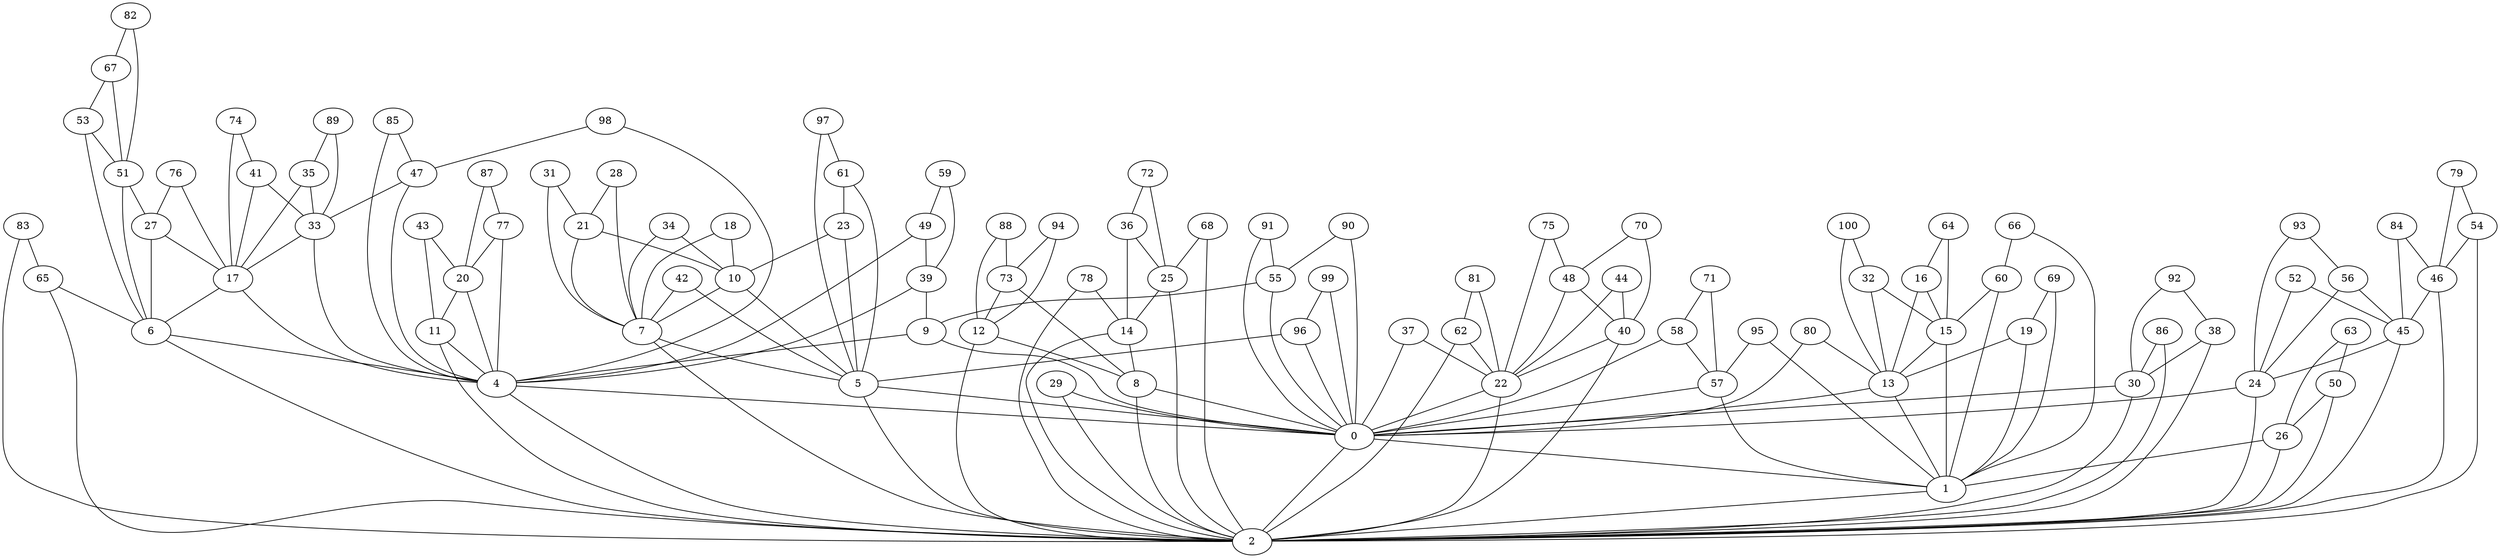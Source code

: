 strict graph G {
0;
1;
2;
4;
5;
6;
7;
8;
9;
10;
11;
12;
13;
14;
15;
16;
17;
18;
19;
20;
21;
22;
23;
24;
25;
26;
27;
28;
29;
30;
31;
32;
33;
34;
35;
36;
37;
38;
39;
40;
41;
42;
43;
44;
45;
46;
47;
48;
49;
50;
51;
52;
53;
54;
55;
56;
57;
58;
59;
60;
61;
62;
63;
64;
65;
66;
67;
68;
69;
70;
71;
72;
73;
74;
75;
76;
77;
78;
79;
80;
81;
82;
83;
84;
85;
86;
87;
88;
89;
90;
91;
92;
93;
94;
95;
96;
97;
98;
99;
100;
23 -- 10;
59 -- 39;
31 -- 7;
56 -- 24;
51 -- 27;
36 -- 25;
1 -- 2;
28 -- 21;
16 -- 15;
12 -- 2;
55 -- 9;
39 -- 9;
66 -- 1;
76 -- 27;
40 -- 2;
45 -- 2;
43 -- 20;
87 -- 77;
57 -- 0;
7 -- 5;
77 -- 20;
18 -- 7;
83 -- 2;
6 -- 4;
27 -- 6;
50 -- 26;
30 -- 0;
59 -- 49;
65 -- 6;
79 -- 46;
47 -- 4;
15 -- 13;
67 -- 53;
25 -- 14;
44 -- 22;
50 -- 2;
26 -- 2;
38 -- 2;
32 -- 13;
48 -- 22;
17 -- 6;
91 -- 0;
84 -- 45;
10 -- 7;
35 -- 33;
38 -- 30;
96 -- 5;
81 -- 62;
75 -- 48;
43 -- 11;
8 -- 2;
79 -- 54;
93 -- 56;
83 -- 65;
21 -- 10;
77 -- 4;
62 -- 22;
88 -- 73;
19 -- 1;
40 -- 22;
4 -- 2;
42 -- 5;
46 -- 45;
47 -- 33;
56 -- 45;
70 -- 48;
22 -- 0;
73 -- 8;
85 -- 4;
24 -- 0;
41 -- 17;
6 -- 2;
62 -- 2;
33 -- 17;
80 -- 0;
23 -- 5;
29 -- 2;
98 -- 47;
72 -- 36;
35 -- 17;
53 -- 6;
73 -- 12;
5 -- 0;
49 -- 4;
48 -- 40;
42 -- 7;
86 -- 30;
25 -- 2;
90 -- 55;
27 -- 17;
60 -- 15;
37 -- 0;
54 -- 46;
11 -- 2;
99 -- 0;
52 -- 24;
49 -- 39;
16 -- 13;
15 -- 1;
71 -- 58;
11 -- 4;
36 -- 14;
41 -- 33;
99 -- 96;
57 -- 1;
60 -- 1;
92 -- 38;
45 -- 24;
82 -- 51;
97 -- 5;
31 -- 21;
22 -- 2;
17 -- 4;
33 -- 4;
58 -- 57;
70 -- 40;
68 -- 25;
26 -- 1;
86 -- 2;
9 -- 4;
63 -- 26;
13 -- 1;
96 -- 0;
52 -- 45;
46 -- 2;
29 -- 0;
64 -- 16;
91 -- 55;
61 -- 5;
64 -- 15;
71 -- 57;
88 -- 12;
68 -- 2;
80 -- 13;
82 -- 67;
100 -- 13;
12 -- 8;
69 -- 1;
51 -- 6;
74 -- 41;
69 -- 19;
97 -- 61;
37 -- 22;
93 -- 24;
30 -- 2;
95 -- 57;
100 -- 32;
8 -- 0;
28 -- 7;
39 -- 4;
67 -- 51;
13 -- 0;
34 -- 10;
92 -- 30;
87 -- 20;
32 -- 15;
34 -- 7;
74 -- 17;
66 -- 60;
0 -- 2;
84 -- 46;
4 -- 0;
24 -- 2;
78 -- 2;
65 -- 2;
76 -- 17;
0 -- 1;
78 -- 14;
95 -- 1;
55 -- 0;
54 -- 2;
20 -- 4;
18 -- 10;
53 -- 51;
14 -- 8;
61 -- 23;
89 -- 35;
5 -- 2;
63 -- 50;
94 -- 12;
10 -- 5;
19 -- 13;
7 -- 2;
44 -- 40;
81 -- 22;
85 -- 47;
75 -- 22;
94 -- 73;
20 -- 11;
89 -- 33;
9 -- 0;
72 -- 25;
90 -- 0;
14 -- 2;
58 -- 0;
98 -- 4;
21 -- 7;
}
